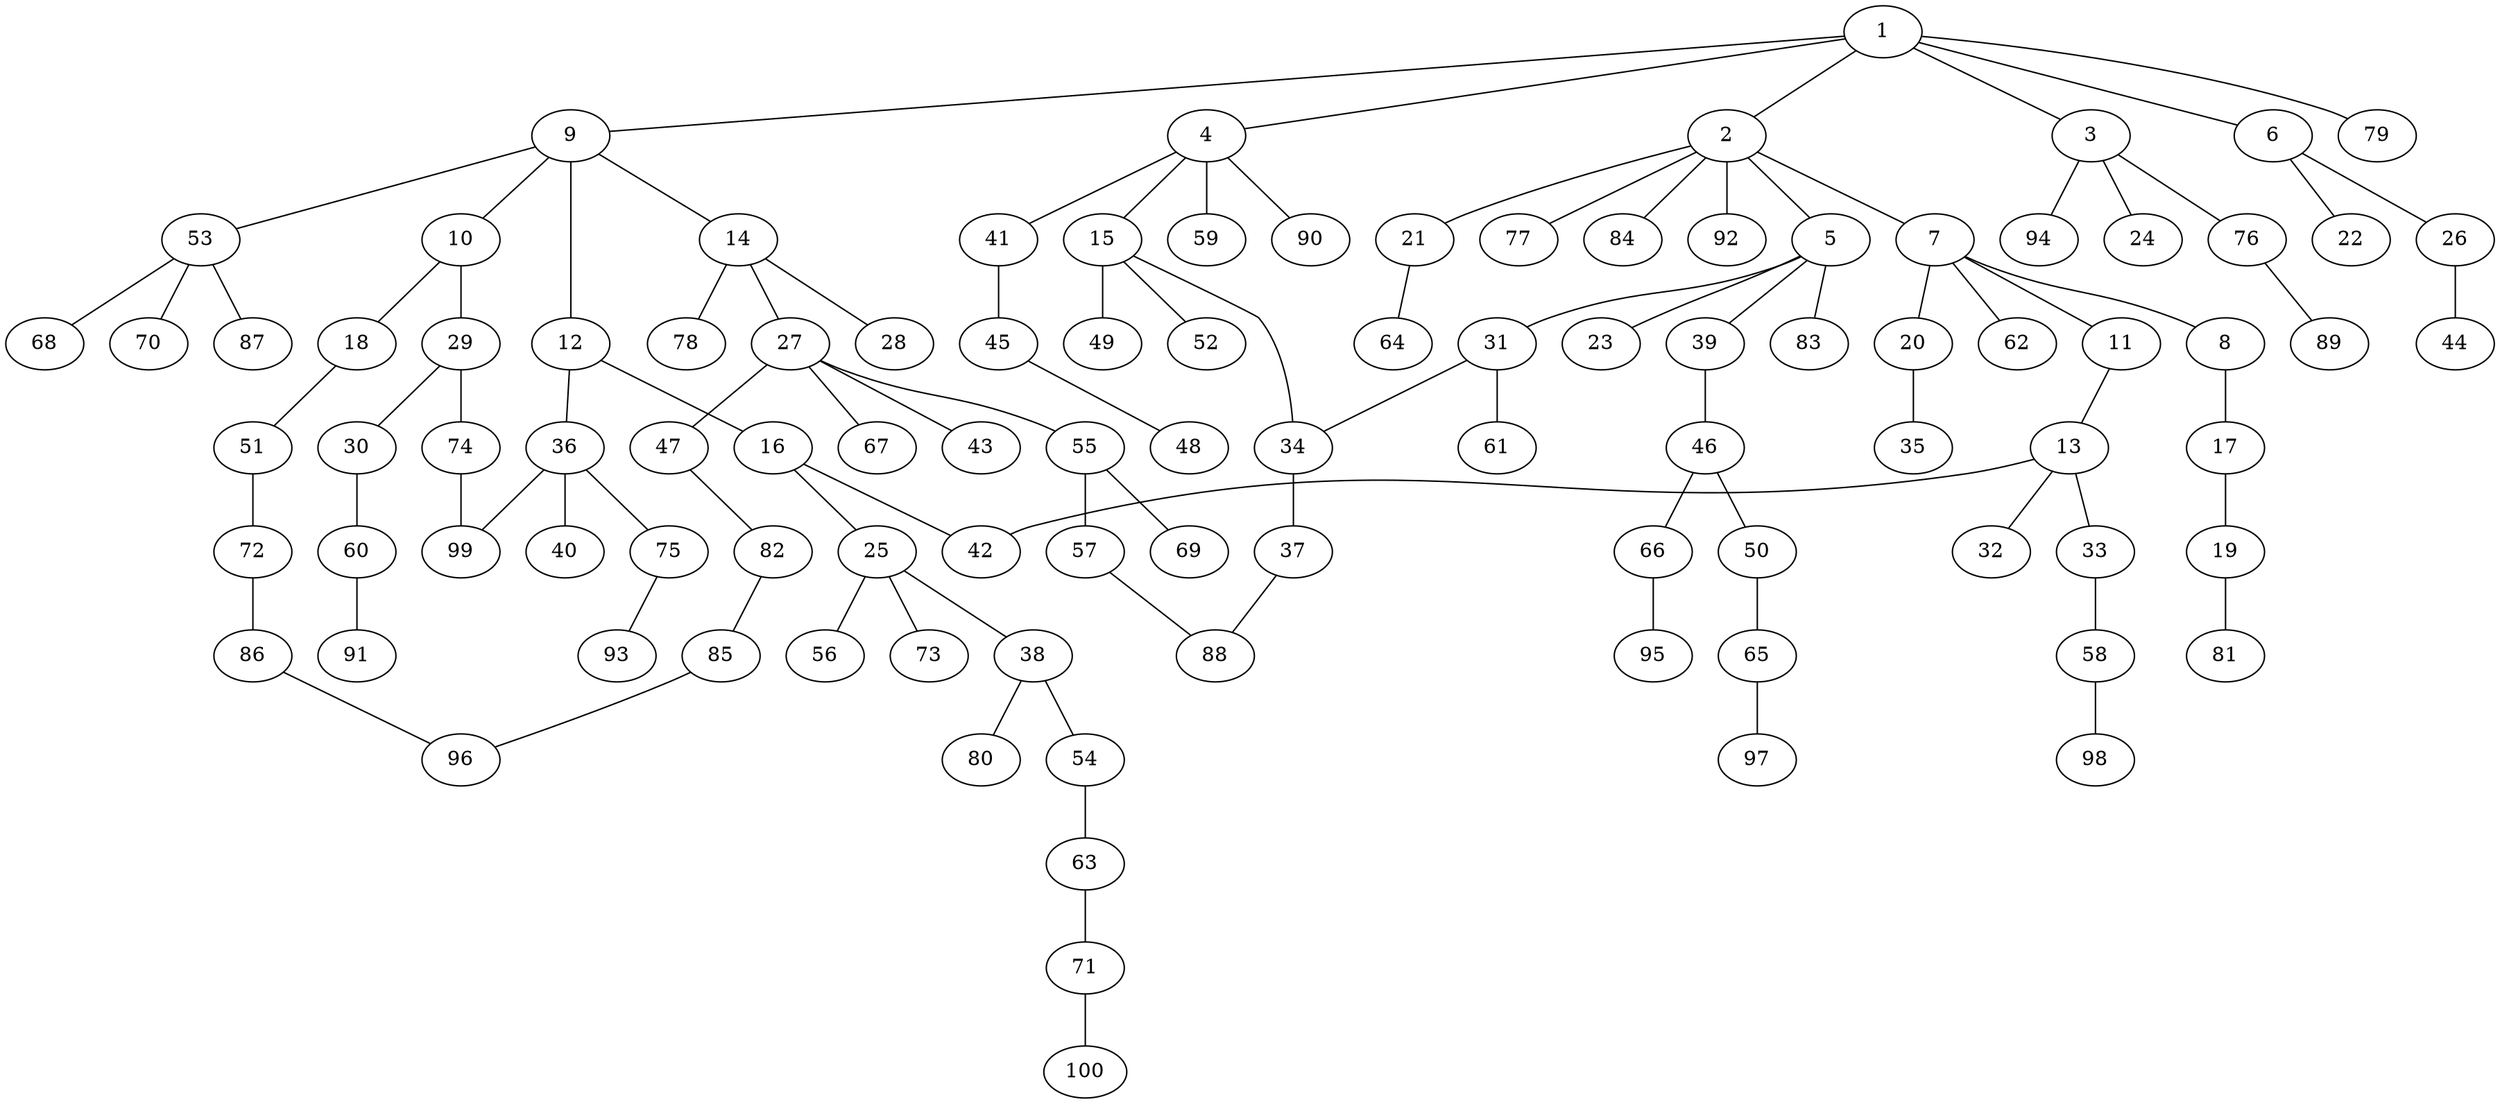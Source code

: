 graph graphname {1--2
1--3
1--4
1--6
1--9
1--79
2--5
2--7
2--21
2--77
2--84
2--92
3--24
3--76
3--94
4--15
4--41
4--59
4--90
5--23
5--31
5--39
5--83
6--22
6--26
7--8
7--11
7--20
7--62
8--17
9--10
9--12
9--14
9--53
10--18
10--29
11--13
12--16
12--36
13--32
13--33
13--42
14--27
14--28
14--78
15--34
15--49
15--52
16--25
16--42
17--19
18--51
19--81
20--35
21--64
25--38
25--56
25--73
26--44
27--43
27--47
27--55
27--67
29--30
29--74
30--60
31--34
31--61
33--58
34--37
36--40
36--75
36--99
37--88
38--54
38--80
39--46
41--45
45--48
46--50
46--66
47--82
50--65
51--72
53--68
53--70
53--87
54--63
55--57
55--69
57--88
58--98
60--91
63--71
65--97
66--95
71--100
72--86
74--99
75--93
76--89
82--85
85--96
86--96
}